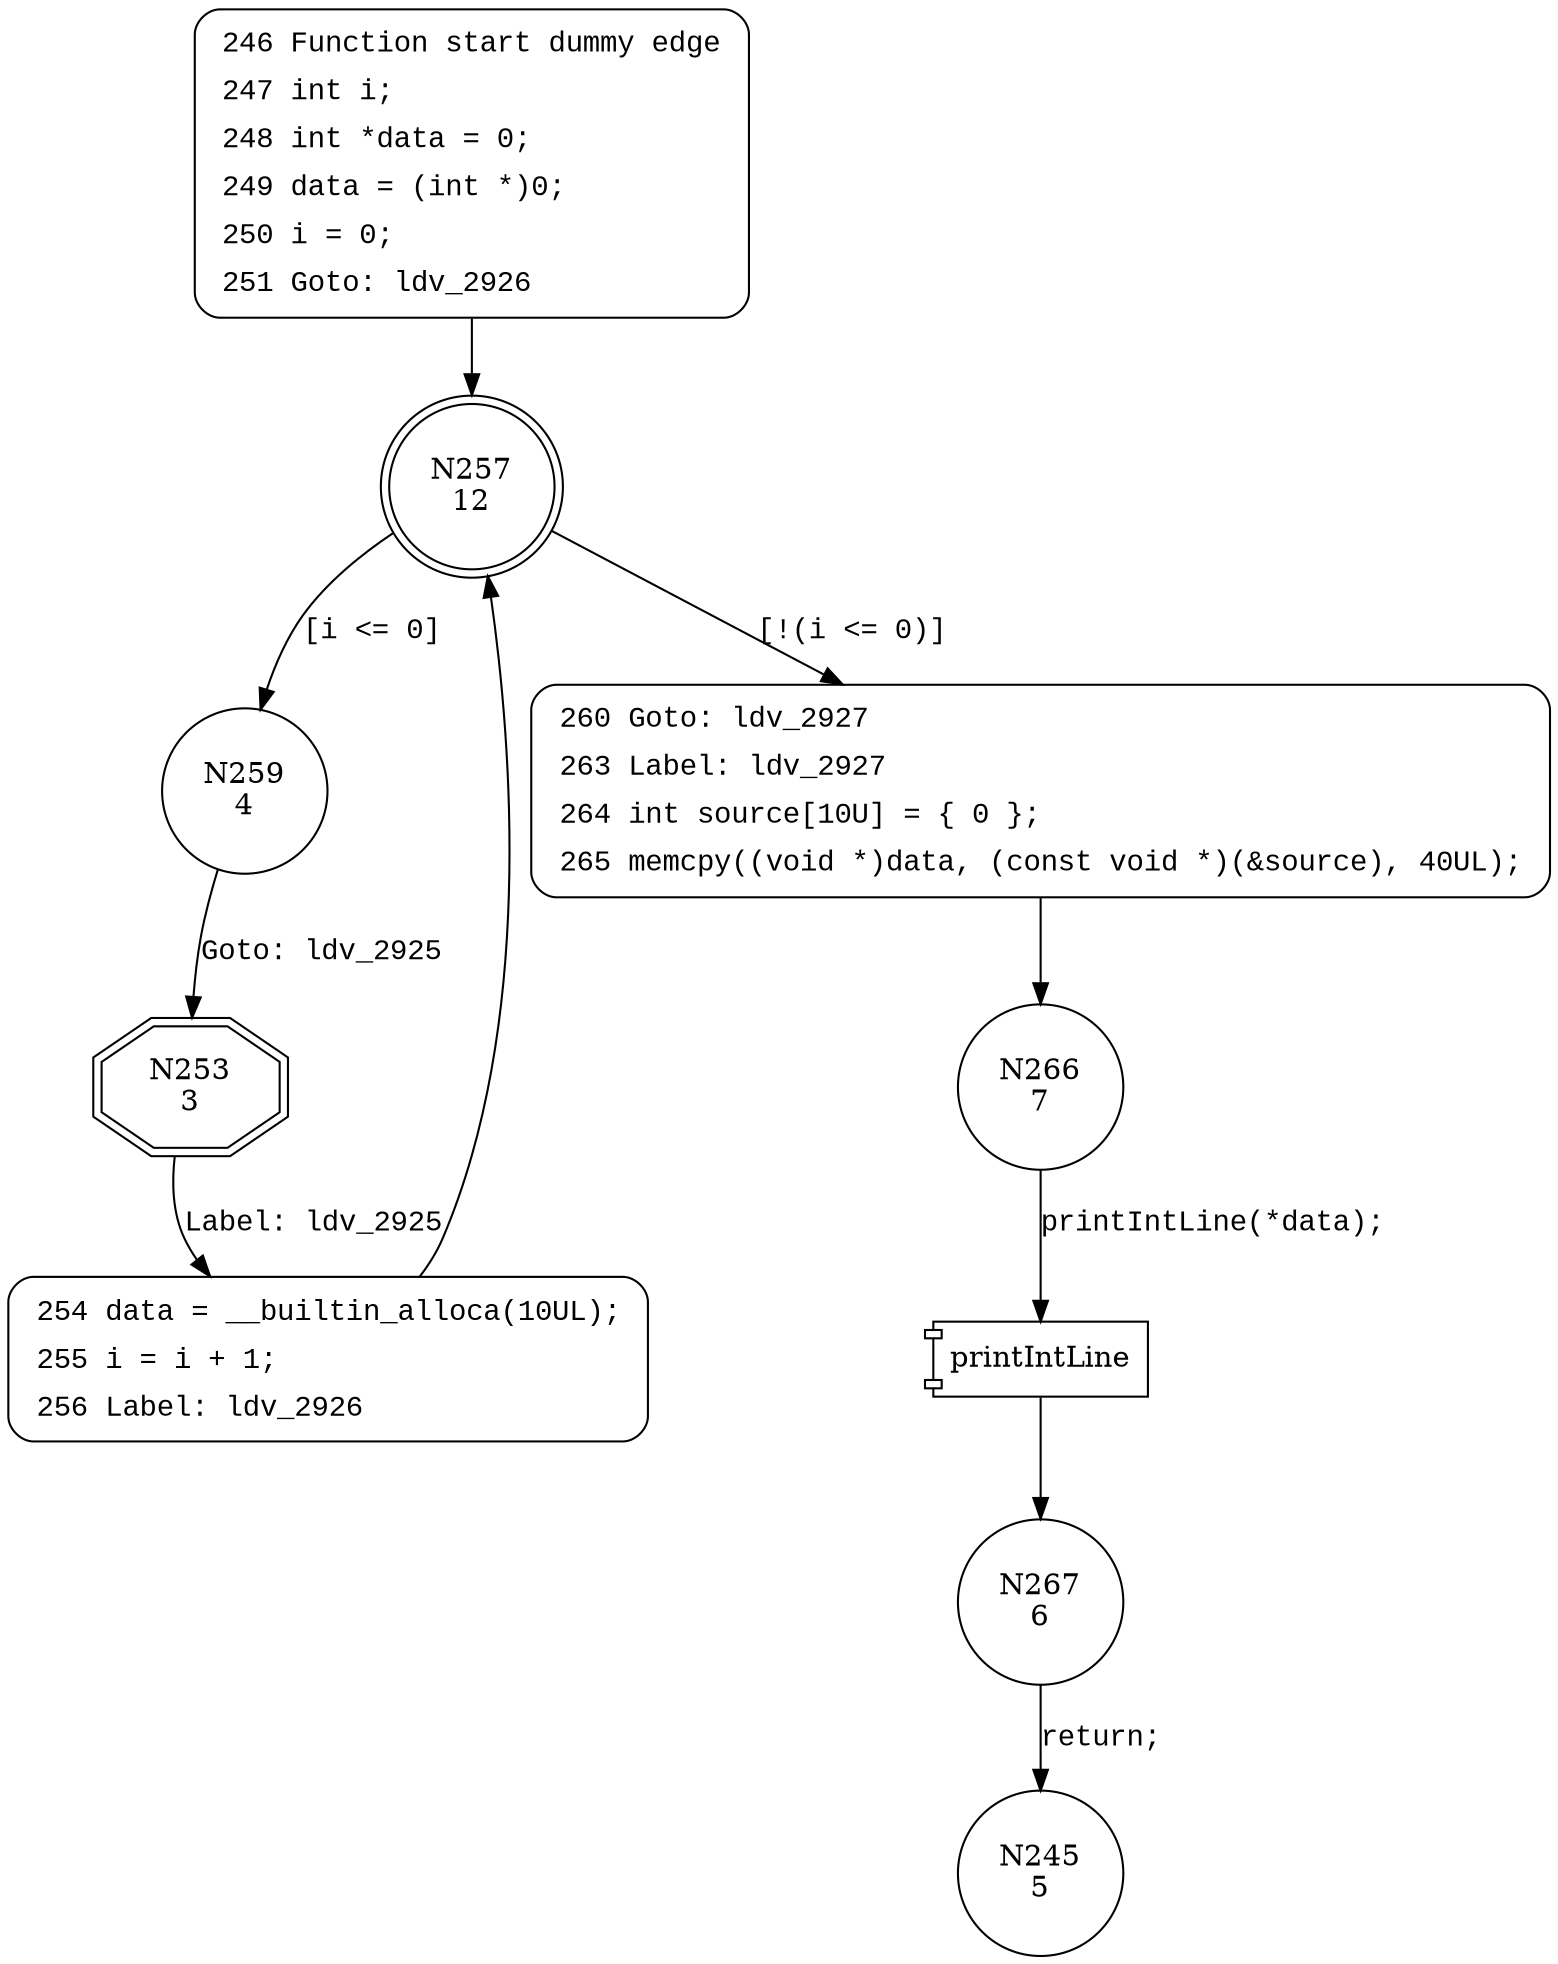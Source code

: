 digraph CWE121_Stack_Based_Buffer_Overflow__CWE131_memcpy_17_bad {
257 [shape="doublecircle" label="N257\n12"]
259 [shape="circle" label="N259\n4"]
260 [shape="circle" label="N260\n11"]
266 [shape="circle" label="N266\n7"]
267 [shape="circle" label="N267\n6"]
253 [shape="doubleoctagon" label="N253\n3"]
254 [shape="circle" label="N254\n2"]
245 [shape="circle" label="N245\n5"]
246 [style="filled,bold" penwidth="1" fillcolor="white" fontname="Courier New" shape="Mrecord" label=<<table border="0" cellborder="0" cellpadding="3" bgcolor="white"><tr><td align="right">246</td><td align="left">Function start dummy edge</td></tr><tr><td align="right">247</td><td align="left">int i;</td></tr><tr><td align="right">248</td><td align="left">int *data = 0;</td></tr><tr><td align="right">249</td><td align="left">data = (int *)0;</td></tr><tr><td align="right">250</td><td align="left">i = 0;</td></tr><tr><td align="right">251</td><td align="left">Goto: ldv_2926</td></tr></table>>]
246 -> 257[label=""]
260 [style="filled,bold" penwidth="1" fillcolor="white" fontname="Courier New" shape="Mrecord" label=<<table border="0" cellborder="0" cellpadding="3" bgcolor="white"><tr><td align="right">260</td><td align="left">Goto: ldv_2927</td></tr><tr><td align="right">263</td><td align="left">Label: ldv_2927</td></tr><tr><td align="right">264</td><td align="left">int source[10U] = &#123; 0 &#125;;</td></tr><tr><td align="right">265</td><td align="left">memcpy((void *)data, (const void *)(&amp;source), 40UL);</td></tr></table>>]
260 -> 266[label=""]
254 [style="filled,bold" penwidth="1" fillcolor="white" fontname="Courier New" shape="Mrecord" label=<<table border="0" cellborder="0" cellpadding="3" bgcolor="white"><tr><td align="right">254</td><td align="left">data = __builtin_alloca(10UL);</td></tr><tr><td align="right">255</td><td align="left">i = i + 1;</td></tr><tr><td align="right">256</td><td align="left">Label: ldv_2926</td></tr></table>>]
254 -> 257[label=""]
257 -> 259 [label="[i <= 0]" fontname="Courier New"]
257 -> 260 [label="[!(i <= 0)]" fontname="Courier New"]
100025 [shape="component" label="printIntLine"]
266 -> 100025 [label="printIntLine(*data);" fontname="Courier New"]
100025 -> 267 [label="" fontname="Courier New"]
259 -> 253 [label="Goto: ldv_2925" fontname="Courier New"]
253 -> 254 [label="Label: ldv_2925" fontname="Courier New"]
267 -> 245 [label="return;" fontname="Courier New"]
}